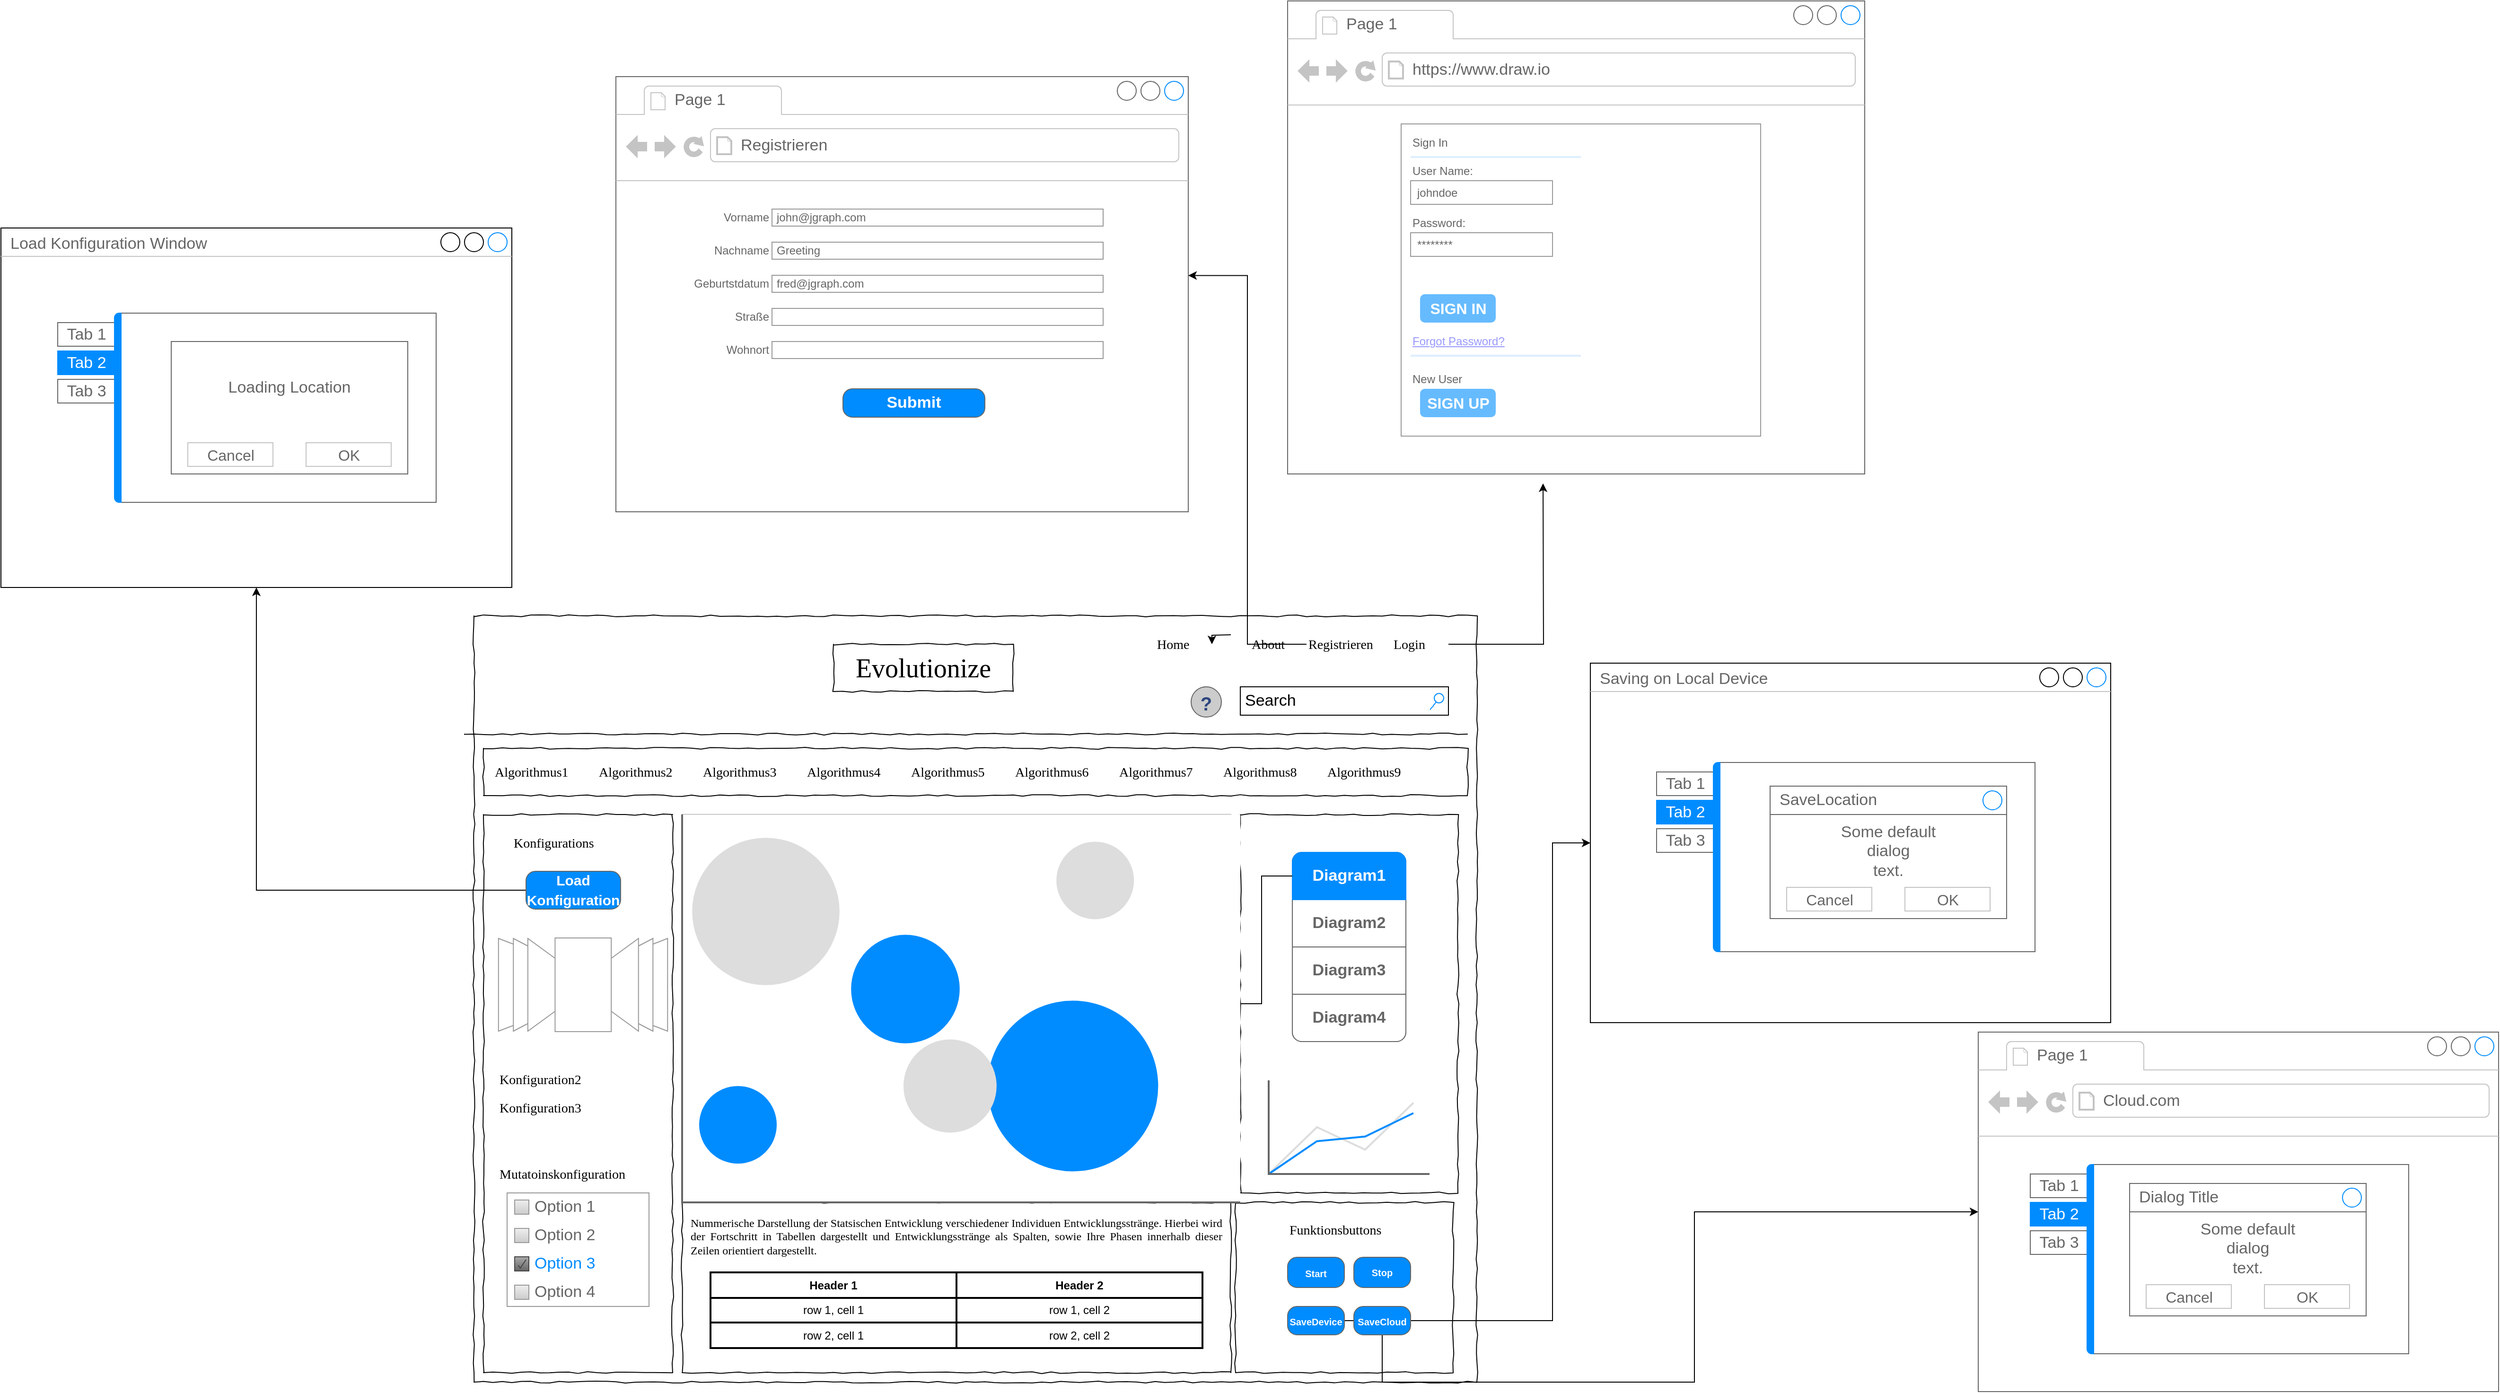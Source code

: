 <mxfile version="22.0.8" type="device">
  <diagram name="Page-1" id="03018318-947c-dd8e-b7a3-06fadd420f32">
    <mxGraphModel dx="4660" dy="2650" grid="1" gridSize="10" guides="1" tooltips="1" connect="1" arrows="1" fold="1" page="1" pageScale="1" pageWidth="1100" pageHeight="850" background="none" math="0" shadow="0">
      <root>
        <mxCell id="0" />
        <mxCell id="1" parent="0" />
        <mxCell id="677b7b8949515195-1" value="" style="whiteSpace=wrap;html=1;rounded=0;shadow=0;labelBackgroundColor=none;strokeColor=#000000;strokeWidth=1;fillColor=none;fontFamily=Verdana;fontSize=12;fontColor=#000000;align=center;comic=1;" parent="1" vertex="1">
          <mxGeometry x="30" y="20" width="1060" height="810" as="geometry" />
        </mxCell>
        <mxCell id="677b7b8949515195-2" value="Evolutionize" style="whiteSpace=wrap;html=1;rounded=0;shadow=0;labelBackgroundColor=none;strokeWidth=1;fontFamily=Verdana;fontSize=28;align=center;comic=1;" parent="1" vertex="1">
          <mxGeometry x="410" y="50" width="190" height="50" as="geometry" />
        </mxCell>
        <mxCell id="677b7b8949515195-3" value="Search" style="strokeWidth=1;shadow=0;dashed=0;align=center;html=1;shape=mxgraph.mockup.forms.searchBox;mainText=;strokeColor2=#008cff;fontSize=17;align=left;spacingLeft=3;rounded=0;labelBackgroundColor=none;comic=1;" parent="1" vertex="1">
          <mxGeometry x="840" y="95" width="220" height="30" as="geometry" />
        </mxCell>
        <mxCell id="677b7b8949515195-4" value="Home" style="text;html=1;points=[];align=left;verticalAlign=top;spacingTop=-4;fontSize=14;fontFamily=Verdana" parent="1" vertex="1">
          <mxGeometry x="750" y="40" width="60" height="20" as="geometry" />
        </mxCell>
        <mxCell id="677b7b8949515195-5" value="Registrieren" style="text;html=1;points=[];align=left;verticalAlign=top;spacingTop=-4;fontSize=14;fontFamily=Verdana" parent="1" vertex="1">
          <mxGeometry x="910" y="40" width="60" height="20" as="geometry" />
        </mxCell>
        <mxCell id="677b7b8949515195-6" value="About" style="text;html=1;points=[];align=left;verticalAlign=top;spacingTop=-4;fontSize=14;fontFamily=Verdana" parent="1" vertex="1">
          <mxGeometry x="850" y="40" width="60" height="20" as="geometry" />
        </mxCell>
        <mxCell id="JTPkfIiBBEJ65llve-U2-125" style="edgeStyle=orthogonalEdgeStyle;rounded=0;orthogonalLoop=1;jettySize=auto;html=1;" edge="1" parent="1" source="677b7b8949515195-7">
          <mxGeometry relative="1" as="geometry">
            <mxPoint x="1160" y="-120" as="targetPoint" />
          </mxGeometry>
        </mxCell>
        <mxCell id="677b7b8949515195-7" value="Login" style="text;html=1;points=[];align=left;verticalAlign=top;spacingTop=-4;fontSize=14;fontFamily=Verdana" parent="1" vertex="1">
          <mxGeometry x="1000" y="40" width="60" height="20" as="geometry" />
        </mxCell>
        <mxCell id="677b7b8949515195-8" value="" style="whiteSpace=wrap;html=1;rounded=0;shadow=0;labelBackgroundColor=none;strokeWidth=1;fillColor=none;fontFamily=Verdana;fontSize=12;align=center;comic=1;" parent="1" vertex="1">
          <mxGeometry x="40" y="230" width="200" height="590" as="geometry" />
        </mxCell>
        <mxCell id="677b7b8949515195-9" value="" style="line;strokeWidth=1;html=1;rounded=0;shadow=0;labelBackgroundColor=none;fillColor=none;fontFamily=Verdana;fontSize=14;fontColor=#000000;align=center;comic=1;" parent="1" vertex="1">
          <mxGeometry x="20" y="140" width="1060" height="10" as="geometry" />
        </mxCell>
        <mxCell id="677b7b8949515195-10" value="" style="whiteSpace=wrap;html=1;rounded=0;shadow=0;labelBackgroundColor=none;strokeWidth=1;fillColor=none;fontFamily=Verdana;fontSize=12;align=center;comic=1;" parent="1" vertex="1">
          <mxGeometry x="40" y="160" width="1040" height="50" as="geometry" />
        </mxCell>
        <mxCell id="677b7b8949515195-11" value="Algorithmus1" style="text;html=1;points=[];align=left;verticalAlign=top;spacingTop=-4;fontSize=14;fontFamily=Verdana" parent="1" vertex="1">
          <mxGeometry x="50" y="175" width="60" height="20" as="geometry" />
        </mxCell>
        <mxCell id="677b7b8949515195-12" value="Algorithmus2" style="text;html=1;points=[];align=left;verticalAlign=top;spacingTop=-4;fontSize=14;fontFamily=Verdana" parent="1" vertex="1">
          <mxGeometry x="160" y="175" width="60" height="20" as="geometry" />
        </mxCell>
        <mxCell id="677b7b8949515195-13" value="Algorithmus3" style="text;html=1;points=[];align=left;verticalAlign=top;spacingTop=-4;fontSize=14;fontFamily=Verdana" parent="1" vertex="1">
          <mxGeometry x="270" y="175" width="60" height="20" as="geometry" />
        </mxCell>
        <mxCell id="677b7b8949515195-14" value="Algorithmus4" style="text;html=1;points=[];align=left;verticalAlign=top;spacingTop=-4;fontSize=14;fontFamily=Verdana" parent="1" vertex="1">
          <mxGeometry x="380" y="175" width="60" height="20" as="geometry" />
        </mxCell>
        <mxCell id="677b7b8949515195-15" value="&lt;div style=&quot;text-align: justify&quot;&gt;Nummerische Darstellung der Statsischen Entwicklung verschiedener Individuen Entwicklungsstränge. Hierbei wird der Fortschritt in Tabellen dargestellt und Entwicklungsstränge als Spalten, sowie Ihre Phasen innerhalb dieser Zeilen orientiert dargestellt.&lt;/div&gt;&lt;div style=&quot;text-align: justify&quot;&gt;&lt;br&gt;&lt;/div&gt;&lt;div style=&quot;text-align: justify&quot;&gt;&lt;br&gt;&lt;/div&gt;&lt;div style=&quot;text-align: justify&quot;&gt;&lt;br&gt;&lt;/div&gt;" style="whiteSpace=wrap;html=1;rounded=0;shadow=0;labelBackgroundColor=none;strokeWidth=1;fillColor=none;fontFamily=Verdana;fontSize=12;align=center;verticalAlign=top;spacing=10;comic=1;" parent="1" vertex="1">
          <mxGeometry x="250" y="640" width="580" height="180" as="geometry" />
        </mxCell>
        <mxCell id="677b7b8949515195-16" value="" style="verticalLabelPosition=bottom;shadow=0;dashed=0;align=center;html=1;verticalAlign=top;strokeWidth=1;shape=mxgraph.mockup.graphics.simpleIcon;strokeColor=#999999;rounded=0;labelBackgroundColor=none;fontFamily=Verdana;fontSize=14;fontColor=#000000;comic=1;" parent="1" vertex="1">
          <mxGeometry x="250" y="230" width="580" height="400" as="geometry" />
        </mxCell>
        <mxCell id="677b7b8949515195-25" value="" style="whiteSpace=wrap;html=1;rounded=0;shadow=0;labelBackgroundColor=none;strokeWidth=1;fillColor=none;fontFamily=Verdana;fontSize=12;align=center;comic=1;" parent="1" vertex="1">
          <mxGeometry x="840" y="230" width="230" height="400" as="geometry" />
        </mxCell>
        <mxCell id="677b7b8949515195-26" value="" style="whiteSpace=wrap;html=1;rounded=0;shadow=0;labelBackgroundColor=none;strokeWidth=1;fillColor=none;fontFamily=Verdana;fontSize=12;align=center;comic=1;" parent="1" vertex="1">
          <mxGeometry x="835" y="640" width="230" height="180" as="geometry" />
        </mxCell>
        <mxCell id="677b7b8949515195-27" value="Konfigurations" style="text;html=1;points=[];align=left;verticalAlign=top;spacingTop=-4;fontSize=14;fontFamily=Verdana" parent="1" vertex="1">
          <mxGeometry x="70" y="250" width="170" height="20" as="geometry" />
        </mxCell>
        <mxCell id="677b7b8949515195-28" value="Konfiguration2" style="text;html=1;points=[];align=left;verticalAlign=top;spacingTop=-4;fontSize=14;fontFamily=Verdana" parent="1" vertex="1">
          <mxGeometry x="55" y="500" width="170" height="20" as="geometry" />
        </mxCell>
        <mxCell id="677b7b8949515195-29" value="Konfiguration3" style="text;html=1;points=[];align=left;verticalAlign=top;spacingTop=-4;fontSize=14;fontFamily=Verdana" parent="1" vertex="1">
          <mxGeometry x="55" y="530" width="170" height="20" as="geometry" />
        </mxCell>
        <mxCell id="677b7b8949515195-30" value="Mutatoinskonfiguration" style="text;html=1;points=[];align=left;verticalAlign=top;spacingTop=-4;fontSize=14;fontFamily=Verdana" parent="1" vertex="1">
          <mxGeometry x="55" y="600" width="170" height="20" as="geometry" />
        </mxCell>
        <mxCell id="677b7b8949515195-31" value="Algorithmus7" style="text;html=1;points=[];align=left;verticalAlign=top;spacingTop=-4;fontSize=14;fontFamily=Verdana" parent="1" vertex="1">
          <mxGeometry x="710" y="175" width="170" height="20" as="geometry" />
        </mxCell>
        <mxCell id="677b7b8949515195-32" value="&lt;div&gt;Algorithmus8&lt;/div&gt;" style="text;html=1;points=[];align=left;verticalAlign=top;spacingTop=-4;fontSize=14;fontFamily=Verdana" parent="1" vertex="1">
          <mxGeometry x="820" y="175" width="170" height="20" as="geometry" />
        </mxCell>
        <mxCell id="677b7b8949515195-33" value="Algorithmus9" style="text;html=1;points=[];align=left;verticalAlign=top;spacingTop=-4;fontSize=14;fontFamily=Verdana" parent="1" vertex="1">
          <mxGeometry x="930" y="175" width="170" height="20" as="geometry" />
        </mxCell>
        <mxCell id="677b7b8949515195-39" value="&lt;div&gt;Algorithmus5&lt;/div&gt;" style="text;html=1;points=[];align=left;verticalAlign=top;spacingTop=-4;fontSize=14;fontFamily=Verdana" parent="1" vertex="1">
          <mxGeometry x="490" y="175" width="170" height="20" as="geometry" />
        </mxCell>
        <mxCell id="677b7b8949515195-40" value="Algorithmus6" style="text;html=1;points=[];align=left;verticalAlign=top;spacingTop=-4;fontSize=14;fontFamily=Verdana" parent="1" vertex="1">
          <mxGeometry x="600" y="175" width="170" height="20" as="geometry" />
        </mxCell>
        <mxCell id="677b7b8949515195-42" value="Funktionsbuttons" style="text;html=1;points=[];align=left;verticalAlign=top;spacingTop=-4;fontSize=14;fontFamily=Verdana" parent="1" vertex="1">
          <mxGeometry x="890" y="659" width="170" height="20" as="geometry" />
        </mxCell>
        <mxCell id="JTPkfIiBBEJ65llve-U2-1" style="edgeStyle=orthogonalEdgeStyle;rounded=0;orthogonalLoop=1;jettySize=auto;html=1;" edge="1" parent="1" target="677b7b8949515195-4">
          <mxGeometry relative="1" as="geometry">
            <mxPoint x="830" y="40" as="sourcePoint" />
          </mxGeometry>
        </mxCell>
        <mxCell id="JTPkfIiBBEJ65llve-U2-13" value="" style="strokeWidth=1;shadow=0;dashed=0;align=center;html=1;shape=mxgraph.mockup.rrect;rSize=10;strokeColor=#666666;" vertex="1" parent="1">
          <mxGeometry x="895" y="270" width="120" height="200" as="geometry" />
        </mxCell>
        <mxCell id="JTPkfIiBBEJ65llve-U2-14" value="Diagram2" style="strokeColor=inherit;fillColor=inherit;gradientColor=inherit;strokeWidth=1;shadow=0;dashed=0;align=center;html=1;shape=mxgraph.mockup.rrect;rSize=0;fontSize=17;fontColor=#666666;fontStyle=1;resizeWidth=1;whiteSpace=wrap;" vertex="1" parent="JTPkfIiBBEJ65llve-U2-13">
          <mxGeometry width="120" height="50" relative="1" as="geometry">
            <mxPoint y="50" as="offset" />
          </mxGeometry>
        </mxCell>
        <mxCell id="JTPkfIiBBEJ65llve-U2-15" value="Diagram3" style="strokeColor=inherit;fillColor=inherit;gradientColor=inherit;strokeWidth=1;shadow=0;dashed=0;align=center;html=1;shape=mxgraph.mockup.rrect;rSize=0;fontSize=17;fontColor=#666666;fontStyle=1;resizeWidth=1;whiteSpace=wrap;" vertex="1" parent="JTPkfIiBBEJ65llve-U2-13">
          <mxGeometry width="120" height="50" relative="1" as="geometry">
            <mxPoint y="100" as="offset" />
          </mxGeometry>
        </mxCell>
        <mxCell id="JTPkfIiBBEJ65llve-U2-16" value="Diagram4" style="strokeColor=inherit;fillColor=inherit;gradientColor=inherit;strokeWidth=1;shadow=0;dashed=0;align=center;html=1;shape=mxgraph.mockup.bottomButton;rSize=10;fontSize=17;fontColor=#666666;fontStyle=1;resizeWidth=1;whiteSpace=wrap;" vertex="1" parent="JTPkfIiBBEJ65llve-U2-13">
          <mxGeometry y="1" width="120" height="50" relative="1" as="geometry">
            <mxPoint y="-50" as="offset" />
          </mxGeometry>
        </mxCell>
        <mxCell id="JTPkfIiBBEJ65llve-U2-17" value="Diagram1" style="strokeWidth=1;shadow=0;dashed=0;align=center;html=1;shape=mxgraph.mockup.topButton;rSize=10;fontSize=17;fontColor=#ffffff;fontStyle=1;fillColor=#008cff;strokeColor=#008cff;resizeWidth=1;whiteSpace=wrap;" vertex="1" parent="JTPkfIiBBEJ65llve-U2-13">
          <mxGeometry width="120" height="50" relative="1" as="geometry" />
        </mxCell>
        <mxCell id="JTPkfIiBBEJ65llve-U2-18" style="edgeStyle=orthogonalEdgeStyle;rounded=0;orthogonalLoop=1;jettySize=auto;html=1;" edge="1" parent="1" source="JTPkfIiBBEJ65llve-U2-17" target="677b7b8949515195-16">
          <mxGeometry relative="1" as="geometry" />
        </mxCell>
        <mxCell id="JTPkfIiBBEJ65llve-U2-21" value="" style="shape=table;html=1;whiteSpace=wrap;startSize=0;container=1;collapsible=0;childLayout=tableLayout;strokeWidth=2;" vertex="1" parent="1">
          <mxGeometry x="280" y="714" width="520" height="80" as="geometry" />
        </mxCell>
        <mxCell id="JTPkfIiBBEJ65llve-U2-22" value="" style="shape=tableRow;horizontal=0;startSize=0;swimlaneHead=0;swimlaneBody=0;top=0;left=0;bottom=0;right=0;collapsible=0;dropTarget=0;fillColor=none;points=[[0,0.5],[1,0.5]];portConstraint=eastwest;" vertex="1" parent="JTPkfIiBBEJ65llve-U2-21">
          <mxGeometry width="520" height="27" as="geometry" />
        </mxCell>
        <mxCell id="JTPkfIiBBEJ65llve-U2-23" value="Header 1" style="shape=partialRectangle;html=1;whiteSpace=wrap;connectable=0;fillColor=none;top=0;left=0;bottom=0;right=0;overflow=hidden;fontStyle=1" vertex="1" parent="JTPkfIiBBEJ65llve-U2-22">
          <mxGeometry width="260" height="27" as="geometry">
            <mxRectangle width="260" height="27" as="alternateBounds" />
          </mxGeometry>
        </mxCell>
        <mxCell id="JTPkfIiBBEJ65llve-U2-24" value="Header 2" style="shape=partialRectangle;html=1;whiteSpace=wrap;connectable=0;fillColor=none;top=0;left=0;bottom=0;right=0;overflow=hidden;fontStyle=1" vertex="1" parent="JTPkfIiBBEJ65llve-U2-22">
          <mxGeometry x="260" width="260" height="27" as="geometry">
            <mxRectangle width="260" height="27" as="alternateBounds" />
          </mxGeometry>
        </mxCell>
        <mxCell id="JTPkfIiBBEJ65llve-U2-25" value="" style="shape=tableRow;horizontal=0;startSize=0;swimlaneHead=0;swimlaneBody=0;top=0;left=0;bottom=0;right=0;collapsible=0;dropTarget=0;fillColor=none;points=[[0,0.5],[1,0.5]];portConstraint=eastwest;" vertex="1" parent="JTPkfIiBBEJ65llve-U2-21">
          <mxGeometry y="27" width="520" height="26" as="geometry" />
        </mxCell>
        <mxCell id="JTPkfIiBBEJ65llve-U2-26" value="row 1, cell 1" style="shape=partialRectangle;html=1;whiteSpace=wrap;connectable=0;fillColor=none;top=0;left=0;bottom=0;right=0;overflow=hidden;" vertex="1" parent="JTPkfIiBBEJ65llve-U2-25">
          <mxGeometry width="260" height="26" as="geometry">
            <mxRectangle width="260" height="26" as="alternateBounds" />
          </mxGeometry>
        </mxCell>
        <mxCell id="JTPkfIiBBEJ65llve-U2-27" value="row 1, cell 2" style="shape=partialRectangle;html=1;whiteSpace=wrap;connectable=0;fillColor=none;top=0;left=0;bottom=0;right=0;overflow=hidden;" vertex="1" parent="JTPkfIiBBEJ65llve-U2-25">
          <mxGeometry x="260" width="260" height="26" as="geometry">
            <mxRectangle width="260" height="26" as="alternateBounds" />
          </mxGeometry>
        </mxCell>
        <mxCell id="JTPkfIiBBEJ65llve-U2-28" value="" style="shape=tableRow;horizontal=0;startSize=0;swimlaneHead=0;swimlaneBody=0;top=0;left=0;bottom=0;right=0;collapsible=0;dropTarget=0;fillColor=none;points=[[0,0.5],[1,0.5]];portConstraint=eastwest;" vertex="1" parent="JTPkfIiBBEJ65llve-U2-21">
          <mxGeometry y="53" width="520" height="27" as="geometry" />
        </mxCell>
        <mxCell id="JTPkfIiBBEJ65llve-U2-29" value="row 2, cell 1" style="shape=partialRectangle;html=1;whiteSpace=wrap;connectable=0;fillColor=none;top=0;left=0;bottom=0;right=0;overflow=hidden;" vertex="1" parent="JTPkfIiBBEJ65llve-U2-28">
          <mxGeometry width="260" height="27" as="geometry">
            <mxRectangle width="260" height="27" as="alternateBounds" />
          </mxGeometry>
        </mxCell>
        <mxCell id="JTPkfIiBBEJ65llve-U2-30" value="row 2, cell 2" style="shape=partialRectangle;html=1;whiteSpace=wrap;connectable=0;fillColor=none;top=0;left=0;bottom=0;right=0;overflow=hidden;" vertex="1" parent="JTPkfIiBBEJ65llve-U2-28">
          <mxGeometry x="260" width="260" height="27" as="geometry">
            <mxRectangle width="260" height="27" as="alternateBounds" />
          </mxGeometry>
        </mxCell>
        <mxCell id="JTPkfIiBBEJ65llve-U2-31" value="" style="verticalLabelPosition=bottom;shadow=0;dashed=0;align=center;html=1;verticalAlign=top;strokeWidth=1;shape=mxgraph.mockup.graphics.bubbleChart;strokeColor=none;strokeColor2=none;strokeColor3=#666666;fillColor2=#008cff;fillColor3=#dddddd;" vertex="1" parent="1">
          <mxGeometry x="250" y="230" width="590" height="410" as="geometry" />
        </mxCell>
        <mxCell id="JTPkfIiBBEJ65llve-U2-32" value="" style="verticalLabelPosition=bottom;shadow=0;dashed=0;align=center;html=1;verticalAlign=top;strokeWidth=1;shape=mxgraph.mockup.graphics.lineChart;strokeColor=none;strokeColor2=#666666;strokeColor3=#008cff;strokeColor4=#dddddd;" vertex="1" parent="1">
          <mxGeometry x="870" y="511" width="170" height="99" as="geometry" />
        </mxCell>
        <mxCell id="JTPkfIiBBEJ65llve-U2-35" value="&lt;font style=&quot;font-size: 10px;&quot;&gt;Start&lt;/font&gt;" style="strokeWidth=1;shadow=0;dashed=0;align=center;html=1;shape=mxgraph.mockup.buttons.button;strokeColor=#666666;fontColor=#ffffff;mainText=;buttonStyle=round;fontSize=17;fontStyle=1;fillColor=#008cff;whiteSpace=wrap;" vertex="1" parent="1">
          <mxGeometry x="890" y="698" width="60" height="32" as="geometry" />
        </mxCell>
        <mxCell id="JTPkfIiBBEJ65llve-U2-36" value="&lt;div style=&quot;font-size: 10px;&quot;&gt;&lt;font style=&quot;font-size: 10px;&quot;&gt;Stop&lt;/font&gt;&lt;/div&gt;" style="strokeWidth=1;shadow=0;dashed=0;align=center;html=1;shape=mxgraph.mockup.buttons.button;strokeColor=#666666;fontColor=#ffffff;mainText=;buttonStyle=round;fontSize=17;fontStyle=1;fillColor=#008cff;whiteSpace=wrap;" vertex="1" parent="1">
          <mxGeometry x="960" y="698" width="60" height="32" as="geometry" />
        </mxCell>
        <mxCell id="JTPkfIiBBEJ65llve-U2-106" style="edgeStyle=orthogonalEdgeStyle;rounded=0;orthogonalLoop=1;jettySize=auto;html=1;" edge="1" parent="1" source="JTPkfIiBBEJ65llve-U2-37" target="JTPkfIiBBEJ65llve-U2-105">
          <mxGeometry relative="1" as="geometry">
            <Array as="points">
              <mxPoint x="1170" y="765" />
              <mxPoint x="1170" y="260" />
            </Array>
          </mxGeometry>
        </mxCell>
        <mxCell id="JTPkfIiBBEJ65llve-U2-37" value="&lt;font style=&quot;font-size: 10px;&quot;&gt;SaveDevice&lt;/font&gt;" style="strokeWidth=1;shadow=0;dashed=0;align=center;html=1;shape=mxgraph.mockup.buttons.button;strokeColor=#666666;fontColor=#ffffff;mainText=;buttonStyle=round;fontSize=17;fontStyle=1;fillColor=#008cff;whiteSpace=wrap;" vertex="1" parent="1">
          <mxGeometry x="890" y="750" width="60" height="30" as="geometry" />
        </mxCell>
        <mxCell id="JTPkfIiBBEJ65llve-U2-93" style="edgeStyle=orthogonalEdgeStyle;rounded=0;orthogonalLoop=1;jettySize=auto;html=1;" edge="1" parent="1" source="JTPkfIiBBEJ65llve-U2-38" target="JTPkfIiBBEJ65llve-U2-90">
          <mxGeometry relative="1" as="geometry">
            <Array as="points">
              <mxPoint x="990" y="830" />
              <mxPoint x="1320" y="830" />
              <mxPoint x="1320" y="650" />
            </Array>
          </mxGeometry>
        </mxCell>
        <mxCell id="JTPkfIiBBEJ65llve-U2-38" value="&lt;font style=&quot;font-size: 10px;&quot;&gt;SaveCloud&lt;/font&gt;" style="strokeWidth=1;shadow=0;dashed=0;align=center;html=1;shape=mxgraph.mockup.buttons.button;strokeColor=#666666;fontColor=#ffffff;mainText=;buttonStyle=round;fontSize=17;fontStyle=1;fillColor=#008cff;whiteSpace=wrap;" vertex="1" parent="1">
          <mxGeometry x="960" y="750" width="60" height="30" as="geometry" />
        </mxCell>
        <mxCell id="JTPkfIiBBEJ65llve-U2-57" value="" style="strokeWidth=1;shadow=0;dashed=0;align=center;html=1;shape=mxgraph.mockup.forms.rrect;rSize=0;strokeColor=#999999;fillColor=#ffffff;recursiveResize=0;" vertex="1" parent="1">
          <mxGeometry x="65" y="630" width="150" height="120" as="geometry" />
        </mxCell>
        <mxCell id="JTPkfIiBBEJ65llve-U2-58" value="Option 1" style="strokeWidth=1;shadow=0;dashed=0;align=center;html=1;shape=mxgraph.mockup.forms.rrect;rSize=0;fillColor=#eeeeee;strokeColor=#999999;gradientColor=#cccccc;align=left;spacingLeft=4;fontSize=17;fontColor=#666666;labelPosition=right;" vertex="1" parent="JTPkfIiBBEJ65llve-U2-57">
          <mxGeometry x="8" y="7.5" width="15" height="15" as="geometry" />
        </mxCell>
        <mxCell id="JTPkfIiBBEJ65llve-U2-59" value="Option 2" style="strokeWidth=1;shadow=0;dashed=0;align=center;html=1;shape=mxgraph.mockup.forms.rrect;rSize=0;fillColor=#eeeeee;strokeColor=#999999;gradientColor=#cccccc;align=left;spacingLeft=4;fontSize=17;fontColor=#666666;labelPosition=right;" vertex="1" parent="JTPkfIiBBEJ65llve-U2-57">
          <mxGeometry x="8" y="37.5" width="15" height="15" as="geometry" />
        </mxCell>
        <mxCell id="JTPkfIiBBEJ65llve-U2-60" value="Option 3" style="strokeWidth=1;shadow=0;dashed=0;align=center;html=1;shape=mxgraph.mockup.forms.checkbox;rSize=0;resizable=0;fillColor=#aaaaaa;strokeColor=#444444;gradientColor=#666666;align=left;spacingLeft=4;fontSize=17;fontColor=#008cff;labelPosition=right;" vertex="1" parent="JTPkfIiBBEJ65llve-U2-57">
          <mxGeometry x="8" y="67.5" width="15" height="15" as="geometry" />
        </mxCell>
        <mxCell id="JTPkfIiBBEJ65llve-U2-61" value="Option 4" style="strokeWidth=1;shadow=0;dashed=0;align=center;html=1;shape=mxgraph.mockup.forms.rrect;rSize=0;fillColor=#eeeeee;strokeColor=#999999;gradientColor=#cccccc;align=left;spacingLeft=4;fontSize=17;fontColor=#666666;labelPosition=right;" vertex="1" parent="JTPkfIiBBEJ65llve-U2-57">
          <mxGeometry x="8" y="97.5" width="15" height="15" as="geometry" />
        </mxCell>
        <mxCell id="JTPkfIiBBEJ65llve-U2-79" style="edgeStyle=orthogonalEdgeStyle;rounded=0;orthogonalLoop=1;jettySize=auto;html=1;" edge="1" parent="1" source="JTPkfIiBBEJ65llve-U2-62" target="JTPkfIiBBEJ65llve-U2-78">
          <mxGeometry relative="1" as="geometry" />
        </mxCell>
        <mxCell id="JTPkfIiBBEJ65llve-U2-62" value="&lt;font style=&quot;font-size: 15px;&quot;&gt;Load Konfiguration&lt;/font&gt;" style="strokeWidth=1;shadow=0;dashed=0;align=center;html=1;shape=mxgraph.mockup.buttons.button;strokeColor=#666666;fontColor=#ffffff;mainText=;buttonStyle=round;fontSize=17;fontStyle=1;fillColor=#008cff;whiteSpace=wrap;" vertex="1" parent="1">
          <mxGeometry x="85" y="290" width="100" height="40" as="geometry" />
        </mxCell>
        <mxCell id="JTPkfIiBBEJ65llve-U2-78" value="Load Konfiguration Window" style="strokeWidth=1;shadow=0;dashed=0;align=center;html=1;shape=mxgraph.mockup.containers.window;align=left;verticalAlign=top;spacingLeft=8;strokeColor2=#008cff;strokeColor3=#c4c4c4;fontColor=#666666;mainText=;fontSize=17;labelBackgroundColor=none;whiteSpace=wrap;" vertex="1" parent="1">
          <mxGeometry x="-470" y="-390" width="540" height="380" as="geometry" />
        </mxCell>
        <mxCell id="JTPkfIiBBEJ65llve-U2-85" value="" style="strokeWidth=1;shadow=0;dashed=0;align=center;html=1;shape=mxgraph.mockup.containers.marginRect2;rectMarginLeft=67;strokeColor=#666666;gradientColor=none;whiteSpace=wrap;" vertex="1" parent="1">
          <mxGeometry x="-410" y="-300" width="400" height="200" as="geometry" />
        </mxCell>
        <mxCell id="JTPkfIiBBEJ65llve-U2-86" value="Tab 1" style="strokeColor=inherit;fillColor=inherit;gradientColor=inherit;strokeWidth=1;shadow=0;dashed=0;align=center;html=1;shape=mxgraph.mockup.containers.rrect;rSize=0;fontSize=17;fontColor=#666666;" vertex="1" parent="JTPkfIiBBEJ65llve-U2-85">
          <mxGeometry width="60" height="25" relative="1" as="geometry">
            <mxPoint y="10" as="offset" />
          </mxGeometry>
        </mxCell>
        <mxCell id="JTPkfIiBBEJ65llve-U2-87" value="Tab 2" style="strokeWidth=1;shadow=0;dashed=0;align=center;html=1;shape=mxgraph.mockup.containers.rrect;rSize=0;fontSize=17;fontColor=#ffffff;strokeColor=#008cff;fillColor=#008cff;" vertex="1" parent="JTPkfIiBBEJ65llve-U2-85">
          <mxGeometry width="60" height="25" relative="1" as="geometry">
            <mxPoint y="40" as="offset" />
          </mxGeometry>
        </mxCell>
        <mxCell id="JTPkfIiBBEJ65llve-U2-88" value="Tab 3" style="strokeColor=inherit;fillColor=inherit;gradientColor=inherit;strokeWidth=1;shadow=0;dashed=0;align=center;html=1;shape=mxgraph.mockup.containers.rrect;rSize=0;fontSize=17;fontColor=#666666;" vertex="1" parent="JTPkfIiBBEJ65llve-U2-85">
          <mxGeometry width="60" height="25" relative="1" as="geometry">
            <mxPoint y="70" as="offset" />
          </mxGeometry>
        </mxCell>
        <mxCell id="JTPkfIiBBEJ65llve-U2-89" value="" style="strokeWidth=1;shadow=0;dashed=0;align=center;html=1;shape=mxgraph.mockup.containers.leftButton;rSize=5;strokeColor=#008cff;fillColor=#008cff;resizeHeight=1;movable=0;deletable=0;" vertex="1" parent="JTPkfIiBBEJ65llve-U2-85">
          <mxGeometry width="7" height="200" relative="1" as="geometry">
            <mxPoint x="60" as="offset" />
          </mxGeometry>
        </mxCell>
        <mxCell id="JTPkfIiBBEJ65llve-U2-80" value="Loading Location" style="strokeWidth=1;shadow=0;dashed=0;align=center;html=1;shape=mxgraph.mockup.containers.rrect;rSize=0;strokeColor=#666666;fontColor=#666666;fontSize=17;verticalAlign=top;whiteSpace=wrap;fillColor=#ffffff;spacingTop=32;" vertex="1" parent="JTPkfIiBBEJ65llve-U2-85">
          <mxGeometry x="120" y="30" width="250" height="140" as="geometry" />
        </mxCell>
        <mxCell id="JTPkfIiBBEJ65llve-U2-83" value="Cancel" style="strokeWidth=1;shadow=0;dashed=0;align=center;html=1;shape=mxgraph.mockup.containers.rrect;rSize=0;fontSize=16;fontColor=#666666;strokeColor=#c4c4c4;whiteSpace=wrap;fillColor=none;" vertex="1" parent="JTPkfIiBBEJ65llve-U2-80">
          <mxGeometry x="0.25" y="1" width="90" height="25" relative="1" as="geometry">
            <mxPoint x="-45" y="-33" as="offset" />
          </mxGeometry>
        </mxCell>
        <mxCell id="JTPkfIiBBEJ65llve-U2-84" value="OK" style="strokeWidth=1;shadow=0;dashed=0;align=center;html=1;shape=mxgraph.mockup.containers.rrect;rSize=0;fontSize=16;fontColor=#666666;strokeColor=#c4c4c4;whiteSpace=wrap;fillColor=none;" vertex="1" parent="JTPkfIiBBEJ65llve-U2-80">
          <mxGeometry x="0.75" y="1" width="90" height="25" relative="1" as="geometry">
            <mxPoint x="-45" y="-33" as="offset" />
          </mxGeometry>
        </mxCell>
        <mxCell id="JTPkfIiBBEJ65llve-U2-90" value="" style="strokeWidth=1;shadow=0;dashed=0;align=center;html=1;shape=mxgraph.mockup.containers.browserWindow;rSize=0;strokeColor=#666666;strokeColor2=#008cff;strokeColor3=#c4c4c4;mainText=,;recursiveResize=0;" vertex="1" parent="1">
          <mxGeometry x="1620" y="460" width="550" height="380" as="geometry" />
        </mxCell>
        <mxCell id="JTPkfIiBBEJ65llve-U2-91" value="Page 1" style="strokeWidth=1;shadow=0;dashed=0;align=center;html=1;shape=mxgraph.mockup.containers.anchor;fontSize=17;fontColor=#666666;align=left;whiteSpace=wrap;" vertex="1" parent="JTPkfIiBBEJ65llve-U2-90">
          <mxGeometry x="60" y="12" width="110" height="26" as="geometry" />
        </mxCell>
        <mxCell id="JTPkfIiBBEJ65llve-U2-92" value="Cloud.com" style="strokeWidth=1;shadow=0;dashed=0;align=center;html=1;shape=mxgraph.mockup.containers.anchor;rSize=0;fontSize=17;fontColor=#666666;align=left;" vertex="1" parent="JTPkfIiBBEJ65llve-U2-90">
          <mxGeometry x="130" y="60" width="250" height="26" as="geometry" />
        </mxCell>
        <mxCell id="JTPkfIiBBEJ65llve-U2-95" value="" style="strokeWidth=1;shadow=0;dashed=0;align=center;html=1;shape=mxgraph.mockup.containers.marginRect2;rectMarginLeft=67;strokeColor=#666666;gradientColor=none;whiteSpace=wrap;" vertex="1" parent="JTPkfIiBBEJ65llve-U2-90">
          <mxGeometry x="55" y="140" width="400" height="200" as="geometry" />
        </mxCell>
        <mxCell id="JTPkfIiBBEJ65llve-U2-96" value="Tab 1" style="strokeColor=inherit;fillColor=inherit;gradientColor=inherit;strokeWidth=1;shadow=0;dashed=0;align=center;html=1;shape=mxgraph.mockup.containers.rrect;rSize=0;fontSize=17;fontColor=#666666;" vertex="1" parent="JTPkfIiBBEJ65llve-U2-95">
          <mxGeometry width="60" height="25" relative="1" as="geometry">
            <mxPoint y="10" as="offset" />
          </mxGeometry>
        </mxCell>
        <mxCell id="JTPkfIiBBEJ65llve-U2-97" value="Tab 2" style="strokeWidth=1;shadow=0;dashed=0;align=center;html=1;shape=mxgraph.mockup.containers.rrect;rSize=0;fontSize=17;fontColor=#ffffff;strokeColor=#008cff;fillColor=#008cff;" vertex="1" parent="JTPkfIiBBEJ65llve-U2-95">
          <mxGeometry width="60" height="25" relative="1" as="geometry">
            <mxPoint y="40" as="offset" />
          </mxGeometry>
        </mxCell>
        <mxCell id="JTPkfIiBBEJ65llve-U2-98" value="Tab 3" style="strokeColor=inherit;fillColor=inherit;gradientColor=inherit;strokeWidth=1;shadow=0;dashed=0;align=center;html=1;shape=mxgraph.mockup.containers.rrect;rSize=0;fontSize=17;fontColor=#666666;" vertex="1" parent="JTPkfIiBBEJ65llve-U2-95">
          <mxGeometry width="60" height="25" relative="1" as="geometry">
            <mxPoint y="70" as="offset" />
          </mxGeometry>
        </mxCell>
        <mxCell id="JTPkfIiBBEJ65llve-U2-99" value="" style="strokeWidth=1;shadow=0;dashed=0;align=center;html=1;shape=mxgraph.mockup.containers.leftButton;rSize=5;strokeColor=#008cff;fillColor=#008cff;resizeHeight=1;movable=0;deletable=0;" vertex="1" parent="JTPkfIiBBEJ65llve-U2-95">
          <mxGeometry width="7" height="200" relative="1" as="geometry">
            <mxPoint x="60" as="offset" />
          </mxGeometry>
        </mxCell>
        <mxCell id="JTPkfIiBBEJ65llve-U2-100" value="Some default&#xa;dialog&#xa;text." style="strokeWidth=1;shadow=0;dashed=0;align=center;html=1;shape=mxgraph.mockup.containers.rrect;rSize=0;strokeColor=#666666;fontColor=#666666;fontSize=17;verticalAlign=top;whiteSpace=wrap;fillColor=#ffffff;spacingTop=32;" vertex="1" parent="JTPkfIiBBEJ65llve-U2-95">
          <mxGeometry x="105" y="20" width="250" height="140" as="geometry" />
        </mxCell>
        <mxCell id="JTPkfIiBBEJ65llve-U2-101" value="Dialog Title" style="strokeWidth=1;shadow=0;dashed=0;align=center;html=1;shape=mxgraph.mockup.containers.rrect;rSize=0;fontSize=17;fontColor=#666666;strokeColor=#666666;align=left;spacingLeft=8;fillColor=none;resizeWidth=1;whiteSpace=wrap;" vertex="1" parent="JTPkfIiBBEJ65llve-U2-100">
          <mxGeometry width="250" height="30" relative="1" as="geometry" />
        </mxCell>
        <mxCell id="JTPkfIiBBEJ65llve-U2-102" value="" style="shape=ellipse;strokeColor=#008cff;resizable=0;fillColor=none;html=1;" vertex="1" parent="JTPkfIiBBEJ65llve-U2-101">
          <mxGeometry x="1" y="0.5" width="20" height="20" relative="1" as="geometry">
            <mxPoint x="-25" y="-10" as="offset" />
          </mxGeometry>
        </mxCell>
        <mxCell id="JTPkfIiBBEJ65llve-U2-103" value="Cancel" style="strokeWidth=1;shadow=0;dashed=0;align=center;html=1;shape=mxgraph.mockup.containers.rrect;rSize=0;fontSize=16;fontColor=#666666;strokeColor=#c4c4c4;whiteSpace=wrap;fillColor=none;" vertex="1" parent="JTPkfIiBBEJ65llve-U2-100">
          <mxGeometry x="0.25" y="1" width="90" height="25" relative="1" as="geometry">
            <mxPoint x="-45" y="-33" as="offset" />
          </mxGeometry>
        </mxCell>
        <mxCell id="JTPkfIiBBEJ65llve-U2-104" value="OK" style="strokeWidth=1;shadow=0;dashed=0;align=center;html=1;shape=mxgraph.mockup.containers.rrect;rSize=0;fontSize=16;fontColor=#666666;strokeColor=#c4c4c4;whiteSpace=wrap;fillColor=none;" vertex="1" parent="JTPkfIiBBEJ65llve-U2-100">
          <mxGeometry x="0.75" y="1" width="90" height="25" relative="1" as="geometry">
            <mxPoint x="-45" y="-33" as="offset" />
          </mxGeometry>
        </mxCell>
        <mxCell id="JTPkfIiBBEJ65llve-U2-105" value="Saving on Local Device" style="strokeWidth=1;shadow=0;dashed=0;align=center;html=1;shape=mxgraph.mockup.containers.window;align=left;verticalAlign=top;spacingLeft=8;strokeColor2=#008cff;strokeColor3=#c4c4c4;fontColor=#666666;mainText=;fontSize=17;labelBackgroundColor=none;whiteSpace=wrap;" vertex="1" parent="1">
          <mxGeometry x="1210" y="70" width="550" height="380" as="geometry" />
        </mxCell>
        <mxCell id="JTPkfIiBBEJ65llve-U2-108" value="" style="strokeWidth=1;shadow=0;dashed=0;align=center;html=1;shape=mxgraph.mockup.containers.marginRect2;rectMarginLeft=67;strokeColor=#666666;gradientColor=none;whiteSpace=wrap;" vertex="1" parent="1">
          <mxGeometry x="1280" y="175" width="400" height="200" as="geometry" />
        </mxCell>
        <mxCell id="JTPkfIiBBEJ65llve-U2-109" value="Tab 1" style="strokeColor=inherit;fillColor=inherit;gradientColor=inherit;strokeWidth=1;shadow=0;dashed=0;align=center;html=1;shape=mxgraph.mockup.containers.rrect;rSize=0;fontSize=17;fontColor=#666666;" vertex="1" parent="JTPkfIiBBEJ65llve-U2-108">
          <mxGeometry width="60" height="25" relative="1" as="geometry">
            <mxPoint y="10" as="offset" />
          </mxGeometry>
        </mxCell>
        <mxCell id="JTPkfIiBBEJ65llve-U2-110" value="Tab 2" style="strokeWidth=1;shadow=0;dashed=0;align=center;html=1;shape=mxgraph.mockup.containers.rrect;rSize=0;fontSize=17;fontColor=#ffffff;strokeColor=#008cff;fillColor=#008cff;" vertex="1" parent="JTPkfIiBBEJ65llve-U2-108">
          <mxGeometry width="60" height="25" relative="1" as="geometry">
            <mxPoint y="40" as="offset" />
          </mxGeometry>
        </mxCell>
        <mxCell id="JTPkfIiBBEJ65llve-U2-111" value="Tab 3" style="strokeColor=inherit;fillColor=inherit;gradientColor=inherit;strokeWidth=1;shadow=0;dashed=0;align=center;html=1;shape=mxgraph.mockup.containers.rrect;rSize=0;fontSize=17;fontColor=#666666;" vertex="1" parent="JTPkfIiBBEJ65llve-U2-108">
          <mxGeometry width="60" height="25" relative="1" as="geometry">
            <mxPoint y="70" as="offset" />
          </mxGeometry>
        </mxCell>
        <mxCell id="JTPkfIiBBEJ65llve-U2-112" value="" style="strokeWidth=1;shadow=0;dashed=0;align=center;html=1;shape=mxgraph.mockup.containers.leftButton;rSize=5;strokeColor=#008cff;fillColor=#008cff;resizeHeight=1;movable=0;deletable=0;" vertex="1" parent="JTPkfIiBBEJ65llve-U2-108">
          <mxGeometry width="7" height="200" relative="1" as="geometry">
            <mxPoint x="60" as="offset" />
          </mxGeometry>
        </mxCell>
        <mxCell id="JTPkfIiBBEJ65llve-U2-113" value="Some default&#xa;dialog&#xa;text." style="strokeWidth=1;shadow=0;dashed=0;align=center;html=1;shape=mxgraph.mockup.containers.rrect;rSize=0;strokeColor=#666666;fontColor=#666666;fontSize=17;verticalAlign=top;whiteSpace=wrap;fillColor=#ffffff;spacingTop=32;" vertex="1" parent="JTPkfIiBBEJ65llve-U2-108">
          <mxGeometry x="120" y="25" width="250" height="140" as="geometry" />
        </mxCell>
        <mxCell id="JTPkfIiBBEJ65llve-U2-114" value="SaveLocation" style="strokeWidth=1;shadow=0;dashed=0;align=center;html=1;shape=mxgraph.mockup.containers.rrect;rSize=0;fontSize=17;fontColor=#666666;strokeColor=#666666;align=left;spacingLeft=8;fillColor=none;resizeWidth=1;whiteSpace=wrap;" vertex="1" parent="JTPkfIiBBEJ65llve-U2-113">
          <mxGeometry width="250" height="30" relative="1" as="geometry" />
        </mxCell>
        <mxCell id="JTPkfIiBBEJ65llve-U2-115" value="" style="shape=ellipse;strokeColor=#008cff;resizable=0;fillColor=none;html=1;" vertex="1" parent="JTPkfIiBBEJ65llve-U2-114">
          <mxGeometry x="1" y="0.5" width="20" height="20" relative="1" as="geometry">
            <mxPoint x="-25" y="-10" as="offset" />
          </mxGeometry>
        </mxCell>
        <mxCell id="JTPkfIiBBEJ65llve-U2-116" value="Cancel" style="strokeWidth=1;shadow=0;dashed=0;align=center;html=1;shape=mxgraph.mockup.containers.rrect;rSize=0;fontSize=16;fontColor=#666666;strokeColor=#c4c4c4;whiteSpace=wrap;fillColor=none;" vertex="1" parent="JTPkfIiBBEJ65llve-U2-113">
          <mxGeometry x="0.25" y="1" width="90" height="25" relative="1" as="geometry">
            <mxPoint x="-45" y="-33" as="offset" />
          </mxGeometry>
        </mxCell>
        <mxCell id="JTPkfIiBBEJ65llve-U2-117" value="OK" style="strokeWidth=1;shadow=0;dashed=0;align=center;html=1;shape=mxgraph.mockup.containers.rrect;rSize=0;fontSize=16;fontColor=#666666;strokeColor=#c4c4c4;whiteSpace=wrap;fillColor=none;" vertex="1" parent="JTPkfIiBBEJ65llve-U2-113">
          <mxGeometry x="0.75" y="1" width="90" height="25" relative="1" as="geometry">
            <mxPoint x="-45" y="-33" as="offset" />
          </mxGeometry>
        </mxCell>
        <mxCell id="JTPkfIiBBEJ65llve-U2-119" value="" style="verticalLabelPosition=bottom;shadow=0;dashed=0;align=center;html=1;verticalAlign=top;strokeWidth=1;shape=mxgraph.mockup.misc.help_icon;" vertex="1" parent="1">
          <mxGeometry x="788" y="95" width="32" height="32" as="geometry" />
        </mxCell>
        <mxCell id="JTPkfIiBBEJ65llve-U2-120" value="" style="verticalLabelPosition=bottom;shadow=0;dashed=0;align=center;html=1;verticalAlign=top;strokeWidth=1;shape=mxgraph.mockup.navigation.coverFlow;strokeColor=#999999;" vertex="1" parent="1">
          <mxGeometry x="55" y="360" width="180" height="100" as="geometry" />
        </mxCell>
        <mxCell id="JTPkfIiBBEJ65llve-U2-121" value="" style="strokeWidth=1;shadow=0;dashed=0;align=center;html=1;shape=mxgraph.mockup.containers.browserWindow;rSize=0;strokeColor=#666666;strokeColor2=#008cff;strokeColor3=#c4c4c4;mainText=,;recursiveResize=0;" vertex="1" parent="1">
          <mxGeometry x="890" y="-630" width="610" height="500" as="geometry" />
        </mxCell>
        <mxCell id="JTPkfIiBBEJ65llve-U2-122" value="Page 1" style="strokeWidth=1;shadow=0;dashed=0;align=center;html=1;shape=mxgraph.mockup.containers.anchor;fontSize=17;fontColor=#666666;align=left;whiteSpace=wrap;" vertex="1" parent="JTPkfIiBBEJ65llve-U2-121">
          <mxGeometry x="60" y="12" width="110" height="26" as="geometry" />
        </mxCell>
        <mxCell id="JTPkfIiBBEJ65llve-U2-123" value="https://www.draw.io" style="strokeWidth=1;shadow=0;dashed=0;align=center;html=1;shape=mxgraph.mockup.containers.anchor;rSize=0;fontSize=17;fontColor=#666666;align=left;" vertex="1" parent="JTPkfIiBBEJ65llve-U2-121">
          <mxGeometry x="130" y="60" width="250" height="26" as="geometry" />
        </mxCell>
        <mxCell id="JTPkfIiBBEJ65llve-U2-65" value="" style="strokeWidth=1;shadow=0;dashed=0;align=center;html=1;shape=mxgraph.mockup.forms.rrect;rSize=0;strokeColor=#999999;fillColor=#ffffff;" vertex="1" parent="JTPkfIiBBEJ65llve-U2-121">
          <mxGeometry x="120" y="130" width="380" height="330" as="geometry" />
        </mxCell>
        <mxCell id="JTPkfIiBBEJ65llve-U2-66" value="Sign In" style="strokeWidth=1;shadow=0;dashed=0;align=center;html=1;shape=mxgraph.mockup.forms.anchor;fontSize=12;fontColor=#666666;align=left;resizeWidth=1;spacingLeft=0;" vertex="1" parent="JTPkfIiBBEJ65llve-U2-65">
          <mxGeometry width="100" height="20" relative="1" as="geometry">
            <mxPoint x="10" y="10" as="offset" />
          </mxGeometry>
        </mxCell>
        <mxCell id="JTPkfIiBBEJ65llve-U2-67" value="" style="shape=line;strokeColor=#ddeeff;strokeWidth=2;html=1;resizeWidth=1;" vertex="1" parent="JTPkfIiBBEJ65llve-U2-65">
          <mxGeometry width="180" height="10" relative="1" as="geometry">
            <mxPoint x="10" y="30" as="offset" />
          </mxGeometry>
        </mxCell>
        <mxCell id="JTPkfIiBBEJ65llve-U2-68" value="User Name:" style="strokeWidth=1;shadow=0;dashed=0;align=center;html=1;shape=mxgraph.mockup.forms.anchor;fontSize=12;fontColor=#666666;align=left;resizeWidth=1;spacingLeft=0;" vertex="1" parent="JTPkfIiBBEJ65llve-U2-65">
          <mxGeometry width="100" height="20" relative="1" as="geometry">
            <mxPoint x="10" y="40" as="offset" />
          </mxGeometry>
        </mxCell>
        <mxCell id="JTPkfIiBBEJ65llve-U2-69" value="johndoe" style="strokeWidth=1;shadow=0;dashed=0;align=center;html=1;shape=mxgraph.mockup.forms.rrect;rSize=0;strokeColor=#999999;fontColor=#666666;align=left;spacingLeft=5;resizeWidth=1;" vertex="1" parent="JTPkfIiBBEJ65llve-U2-65">
          <mxGeometry width="150" height="25" relative="1" as="geometry">
            <mxPoint x="10" y="60" as="offset" />
          </mxGeometry>
        </mxCell>
        <mxCell id="JTPkfIiBBEJ65llve-U2-70" value="Password:" style="strokeWidth=1;shadow=0;dashed=0;align=center;html=1;shape=mxgraph.mockup.forms.anchor;fontSize=12;fontColor=#666666;align=left;resizeWidth=1;spacingLeft=0;" vertex="1" parent="JTPkfIiBBEJ65llve-U2-65">
          <mxGeometry width="100" height="20" relative="1" as="geometry">
            <mxPoint x="10" y="95" as="offset" />
          </mxGeometry>
        </mxCell>
        <mxCell id="JTPkfIiBBEJ65llve-U2-71" value="********" style="strokeWidth=1;shadow=0;dashed=0;align=center;html=1;shape=mxgraph.mockup.forms.rrect;rSize=0;strokeColor=#999999;fontColor=#666666;align=left;spacingLeft=5;resizeWidth=1;" vertex="1" parent="JTPkfIiBBEJ65llve-U2-65">
          <mxGeometry width="150" height="25" relative="1" as="geometry">
            <mxPoint x="10" y="115" as="offset" />
          </mxGeometry>
        </mxCell>
        <mxCell id="JTPkfIiBBEJ65llve-U2-72" value="SIGN IN" style="strokeWidth=1;shadow=0;dashed=0;align=center;html=1;shape=mxgraph.mockup.forms.rrect;rSize=5;strokeColor=none;fontColor=#ffffff;fillColor=#66bbff;fontSize=16;fontStyle=1;" vertex="1" parent="JTPkfIiBBEJ65llve-U2-65">
          <mxGeometry y="1" width="80" height="30" relative="1" as="geometry">
            <mxPoint x="20" y="-150" as="offset" />
          </mxGeometry>
        </mxCell>
        <mxCell id="JTPkfIiBBEJ65llve-U2-73" value="Forgot Password?" style="strokeWidth=1;shadow=0;dashed=0;align=center;html=1;shape=mxgraph.mockup.forms.anchor;fontSize=12;fontColor=#9999ff;align=left;spacingLeft=0;fontStyle=4;resizeWidth=1;" vertex="1" parent="JTPkfIiBBEJ65llve-U2-65">
          <mxGeometry y="1" width="150" height="20" relative="1" as="geometry">
            <mxPoint x="10" y="-110" as="offset" />
          </mxGeometry>
        </mxCell>
        <mxCell id="JTPkfIiBBEJ65llve-U2-74" value="" style="shape=line;strokeColor=#ddeeff;strokeWidth=2;html=1;resizeWidth=1;" vertex="1" parent="JTPkfIiBBEJ65llve-U2-65">
          <mxGeometry y="1" width="180" height="10" relative="1" as="geometry">
            <mxPoint x="10" y="-90" as="offset" />
          </mxGeometry>
        </mxCell>
        <mxCell id="JTPkfIiBBEJ65llve-U2-75" value="New User" style="strokeWidth=1;shadow=0;dashed=0;align=center;html=1;shape=mxgraph.mockup.forms.anchor;fontSize=12;fontColor=#666666;align=left;spacingLeft=0;resizeWidth=1;" vertex="1" parent="JTPkfIiBBEJ65llve-U2-65">
          <mxGeometry y="1" width="150" height="20" relative="1" as="geometry">
            <mxPoint x="10" y="-70" as="offset" />
          </mxGeometry>
        </mxCell>
        <mxCell id="JTPkfIiBBEJ65llve-U2-76" value="SIGN UP" style="strokeWidth=1;shadow=0;dashed=0;align=center;html=1;shape=mxgraph.mockup.forms.rrect;rSize=5;strokeColor=none;fontColor=#ffffff;fillColor=#66bbff;fontSize=16;fontStyle=1;" vertex="1" parent="JTPkfIiBBEJ65llve-U2-65">
          <mxGeometry y="1" width="80" height="30" relative="1" as="geometry">
            <mxPoint x="20" y="-50" as="offset" />
          </mxGeometry>
        </mxCell>
        <mxCell id="JTPkfIiBBEJ65llve-U2-126" value="" style="strokeWidth=1;shadow=0;dashed=0;align=center;html=1;shape=mxgraph.mockup.containers.browserWindow;rSize=0;strokeColor=#666666;strokeColor2=#008cff;strokeColor3=#c4c4c4;mainText=,;recursiveResize=0;" vertex="1" parent="1">
          <mxGeometry x="180" y="-550" width="605" height="460" as="geometry" />
        </mxCell>
        <mxCell id="JTPkfIiBBEJ65llve-U2-127" value="Page 1" style="strokeWidth=1;shadow=0;dashed=0;align=center;html=1;shape=mxgraph.mockup.containers.anchor;fontSize=17;fontColor=#666666;align=left;whiteSpace=wrap;" vertex="1" parent="JTPkfIiBBEJ65llve-U2-126">
          <mxGeometry x="60" y="12" width="110" height="26" as="geometry" />
        </mxCell>
        <mxCell id="JTPkfIiBBEJ65llve-U2-128" value="Registrieren" style="strokeWidth=1;shadow=0;dashed=0;align=center;html=1;shape=mxgraph.mockup.containers.anchor;rSize=0;fontSize=17;fontColor=#666666;align=left;" vertex="1" parent="JTPkfIiBBEJ65llve-U2-126">
          <mxGeometry x="130" y="60" width="250" height="26" as="geometry" />
        </mxCell>
        <mxCell id="JTPkfIiBBEJ65llve-U2-131" value="Vorname" style="strokeWidth=1;shadow=0;dashed=0;align=center;html=1;shape=mxgraph.mockup.forms.anchor;align=right;spacingRight=2;fontColor=#666666;" vertex="1" parent="JTPkfIiBBEJ65llve-U2-126">
          <mxGeometry x="115" y="140" width="50" height="18" as="geometry" />
        </mxCell>
        <mxCell id="JTPkfIiBBEJ65llve-U2-132" value="john@jgraph.com" style="strokeWidth=1;shadow=0;dashed=0;align=center;html=1;shape=mxgraph.mockup.forms.rrect;fillColor=#ffffff;rSize=0;fontColor=#666666;align=left;spacingLeft=3;strokeColor=#999999;" vertex="1" parent="JTPkfIiBBEJ65llve-U2-126">
          <mxGeometry x="165" y="140" width="350" height="18" as="geometry" />
        </mxCell>
        <mxCell id="JTPkfIiBBEJ65llve-U2-133" value="Nachname" style="strokeWidth=1;shadow=0;dashed=0;align=center;html=1;shape=mxgraph.mockup.forms.anchor;align=right;spacingRight=2;fontColor=#666666;" vertex="1" parent="JTPkfIiBBEJ65llve-U2-126">
          <mxGeometry x="115" y="175" width="50" height="18" as="geometry" />
        </mxCell>
        <mxCell id="JTPkfIiBBEJ65llve-U2-134" value="Greeting" style="strokeWidth=1;shadow=0;dashed=0;align=center;html=1;shape=mxgraph.mockup.forms.rrect;fillColor=#ffffff;rSize=0;fontColor=#666666;align=left;spacingLeft=3;strokeColor=#999999;" vertex="1" parent="JTPkfIiBBEJ65llve-U2-126">
          <mxGeometry x="165" y="175" width="350" height="18" as="geometry" />
        </mxCell>
        <mxCell id="JTPkfIiBBEJ65llve-U2-135" value="Geburtstdatum" style="strokeWidth=1;shadow=0;dashed=0;align=center;html=1;shape=mxgraph.mockup.forms.anchor;align=right;spacingRight=2;fontColor=#666666;" vertex="1" parent="JTPkfIiBBEJ65llve-U2-126">
          <mxGeometry x="115" y="210" width="50" height="18" as="geometry" />
        </mxCell>
        <mxCell id="JTPkfIiBBEJ65llve-U2-136" value="fred@jgraph.com" style="strokeWidth=1;shadow=0;dashed=0;align=center;html=1;shape=mxgraph.mockup.forms.rrect;fillColor=#ffffff;rSize=0;fontColor=#666666;align=left;spacingLeft=3;strokeColor=#999999;" vertex="1" parent="JTPkfIiBBEJ65llve-U2-126">
          <mxGeometry x="165" y="210" width="350" height="18" as="geometry" />
        </mxCell>
        <mxCell id="JTPkfIiBBEJ65llve-U2-137" value="Straße" style="strokeWidth=1;shadow=0;dashed=0;align=center;html=1;shape=mxgraph.mockup.forms.anchor;align=right;spacingRight=2;fontColor=#666666;" vertex="1" parent="JTPkfIiBBEJ65llve-U2-126">
          <mxGeometry x="115" y="245" width="50" height="18" as="geometry" />
        </mxCell>
        <mxCell id="JTPkfIiBBEJ65llve-U2-138" value="" style="strokeWidth=1;shadow=0;dashed=0;align=center;html=1;shape=mxgraph.mockup.forms.rrect;fillColor=#ffffff;rSize=0;fontColor=#666666;align=left;spacingLeft=3;strokeColor=#999999;" vertex="1" parent="JTPkfIiBBEJ65llve-U2-126">
          <mxGeometry x="165" y="245" width="350" height="18" as="geometry" />
        </mxCell>
        <mxCell id="JTPkfIiBBEJ65llve-U2-139" value="Wohnort" style="strokeWidth=1;shadow=0;dashed=0;align=center;html=1;shape=mxgraph.mockup.forms.anchor;align=right;spacingRight=2;fontColor=#666666;" vertex="1" parent="JTPkfIiBBEJ65llve-U2-126">
          <mxGeometry x="115" y="280" width="50" height="18" as="geometry" />
        </mxCell>
        <mxCell id="JTPkfIiBBEJ65llve-U2-140" value="" style="strokeWidth=1;shadow=0;dashed=0;align=center;html=1;shape=mxgraph.mockup.forms.rrect;fillColor=#ffffff;rSize=0;fontColor=#666666;align=left;spacingLeft=3;strokeColor=#999999;" vertex="1" parent="JTPkfIiBBEJ65llve-U2-126">
          <mxGeometry x="165" y="280" width="350" height="18" as="geometry" />
        </mxCell>
        <mxCell id="JTPkfIiBBEJ65llve-U2-142" value="Submit" style="strokeWidth=1;shadow=0;dashed=0;align=center;html=1;shape=mxgraph.mockup.buttons.button;strokeColor=#666666;fontColor=#ffffff;mainText=;buttonStyle=round;fontSize=17;fontStyle=1;fillColor=#008cff;whiteSpace=wrap;" vertex="1" parent="JTPkfIiBBEJ65llve-U2-126">
          <mxGeometry x="240" y="330" width="150" height="30" as="geometry" />
        </mxCell>
        <mxCell id="JTPkfIiBBEJ65llve-U2-130" style="edgeStyle=orthogonalEdgeStyle;rounded=0;orthogonalLoop=1;jettySize=auto;html=1;entryX=1;entryY=0.457;entryDx=0;entryDy=0;entryPerimeter=0;" edge="1" parent="1" source="677b7b8949515195-5" target="JTPkfIiBBEJ65llve-U2-126">
          <mxGeometry relative="1" as="geometry" />
        </mxCell>
      </root>
    </mxGraphModel>
  </diagram>
</mxfile>

